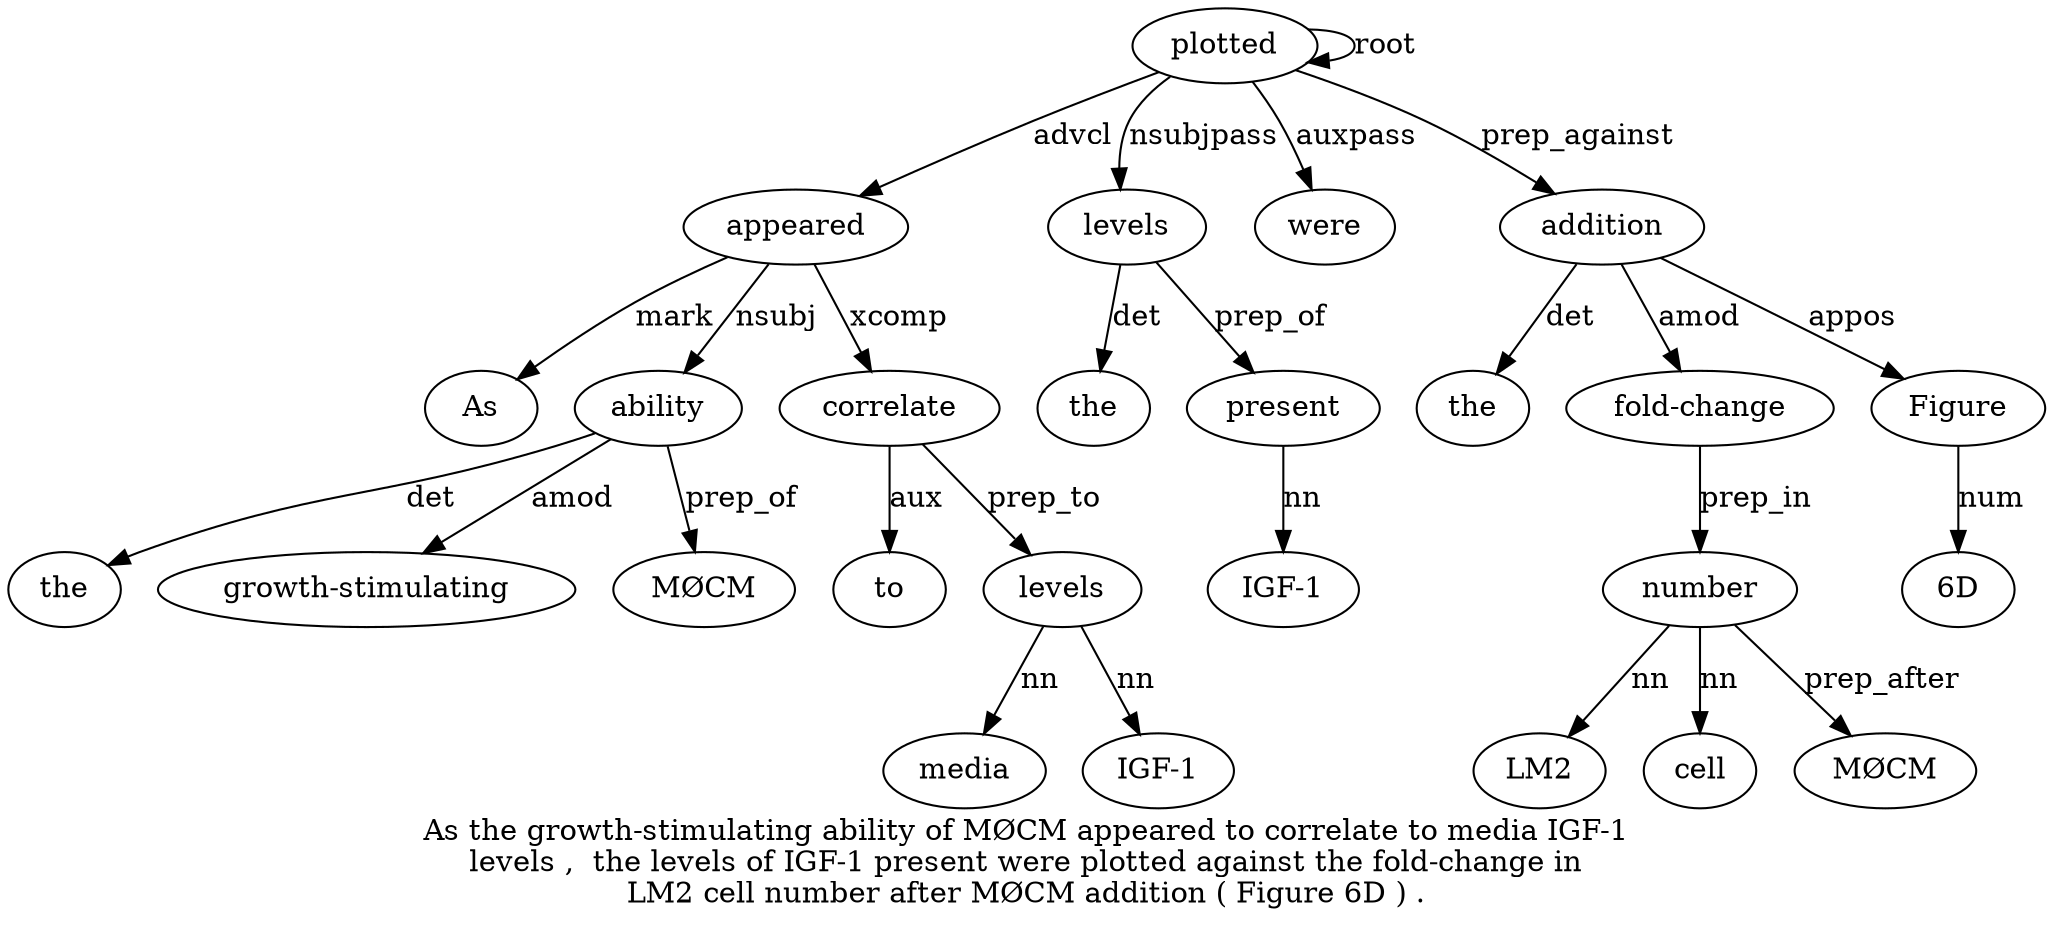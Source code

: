 digraph "As the growth-stimulating ability of MØCM appeared to correlate to media IGF-1 levels ,  the levels of IGF-1 present were plotted against the fold-change in LM2 cell number after MØCM addition ( Figure 6D ) ." {
label="As the growth-stimulating ability of MØCM appeared to correlate to media IGF-1
levels ,  the levels of IGF-1 present were plotted against the fold-change in
LM2 cell number after MØCM addition ( Figure 6D ) .";
appeared7 [style=filled, fillcolor=white, label=appeared];
As1 [style=filled, fillcolor=white, label=As];
appeared7 -> As1  [label=mark];
ability4 [style=filled, fillcolor=white, label=ability];
the2 [style=filled, fillcolor=white, label=the];
ability4 -> the2  [label=det];
"growth-stimulating3" [style=filled, fillcolor=white, label="growth-stimulating"];
ability4 -> "growth-stimulating3"  [label=amod];
appeared7 -> ability4  [label=nsubj];
"MØCM6" [style=filled, fillcolor=white, label="MØCM"];
ability4 -> "MØCM6"  [label=prep_of];
plotted21 [style=filled, fillcolor=white, label=plotted];
plotted21 -> appeared7  [label=advcl];
correlate9 [style=filled, fillcolor=white, label=correlate];
to8 [style=filled, fillcolor=white, label=to];
correlate9 -> to8  [label=aux];
appeared7 -> correlate9  [label=xcomp];
levels13 [style=filled, fillcolor=white, label=levels];
media11 [style=filled, fillcolor=white, label=media];
levels13 -> media11  [label=nn];
"IGF-12" [style=filled, fillcolor=white, label="IGF-1"];
levels13 -> "IGF-12"  [label=nn];
correlate9 -> levels13  [label=prep_to];
levels16 [style=filled, fillcolor=white, label=levels];
the15 [style=filled, fillcolor=white, label=the];
levels16 -> the15  [label=det];
plotted21 -> levels16  [label=nsubjpass];
present19 [style=filled, fillcolor=white, label=present];
"IGF-18" [style=filled, fillcolor=white, label="IGF-1"];
present19 -> "IGF-18"  [label=nn];
levels16 -> present19  [label=prep_of];
were20 [style=filled, fillcolor=white, label=were];
plotted21 -> were20  [label=auxpass];
plotted21 -> plotted21  [label=root];
addition31 [style=filled, fillcolor=white, label=addition];
the23 [style=filled, fillcolor=white, label=the];
addition31 -> the23  [label=det];
"fold-change24" [style=filled, fillcolor=white, label="fold-change"];
addition31 -> "fold-change24"  [label=amod];
number28 [style=filled, fillcolor=white, label=number];
LM226 [style=filled, fillcolor=white, label=LM2];
number28 -> LM226  [label=nn];
cell27 [style=filled, fillcolor=white, label=cell];
number28 -> cell27  [label=nn];
"fold-change24" -> number28  [label=prep_in];
"MØCM30" [style=filled, fillcolor=white, label="MØCM"];
number28 -> "MØCM30"  [label=prep_after];
plotted21 -> addition31  [label=prep_against];
Figure33 [style=filled, fillcolor=white, label=Figure];
addition31 -> Figure33  [label=appos];
"6D34" [style=filled, fillcolor=white, label="6D"];
Figure33 -> "6D34"  [label=num];
}
